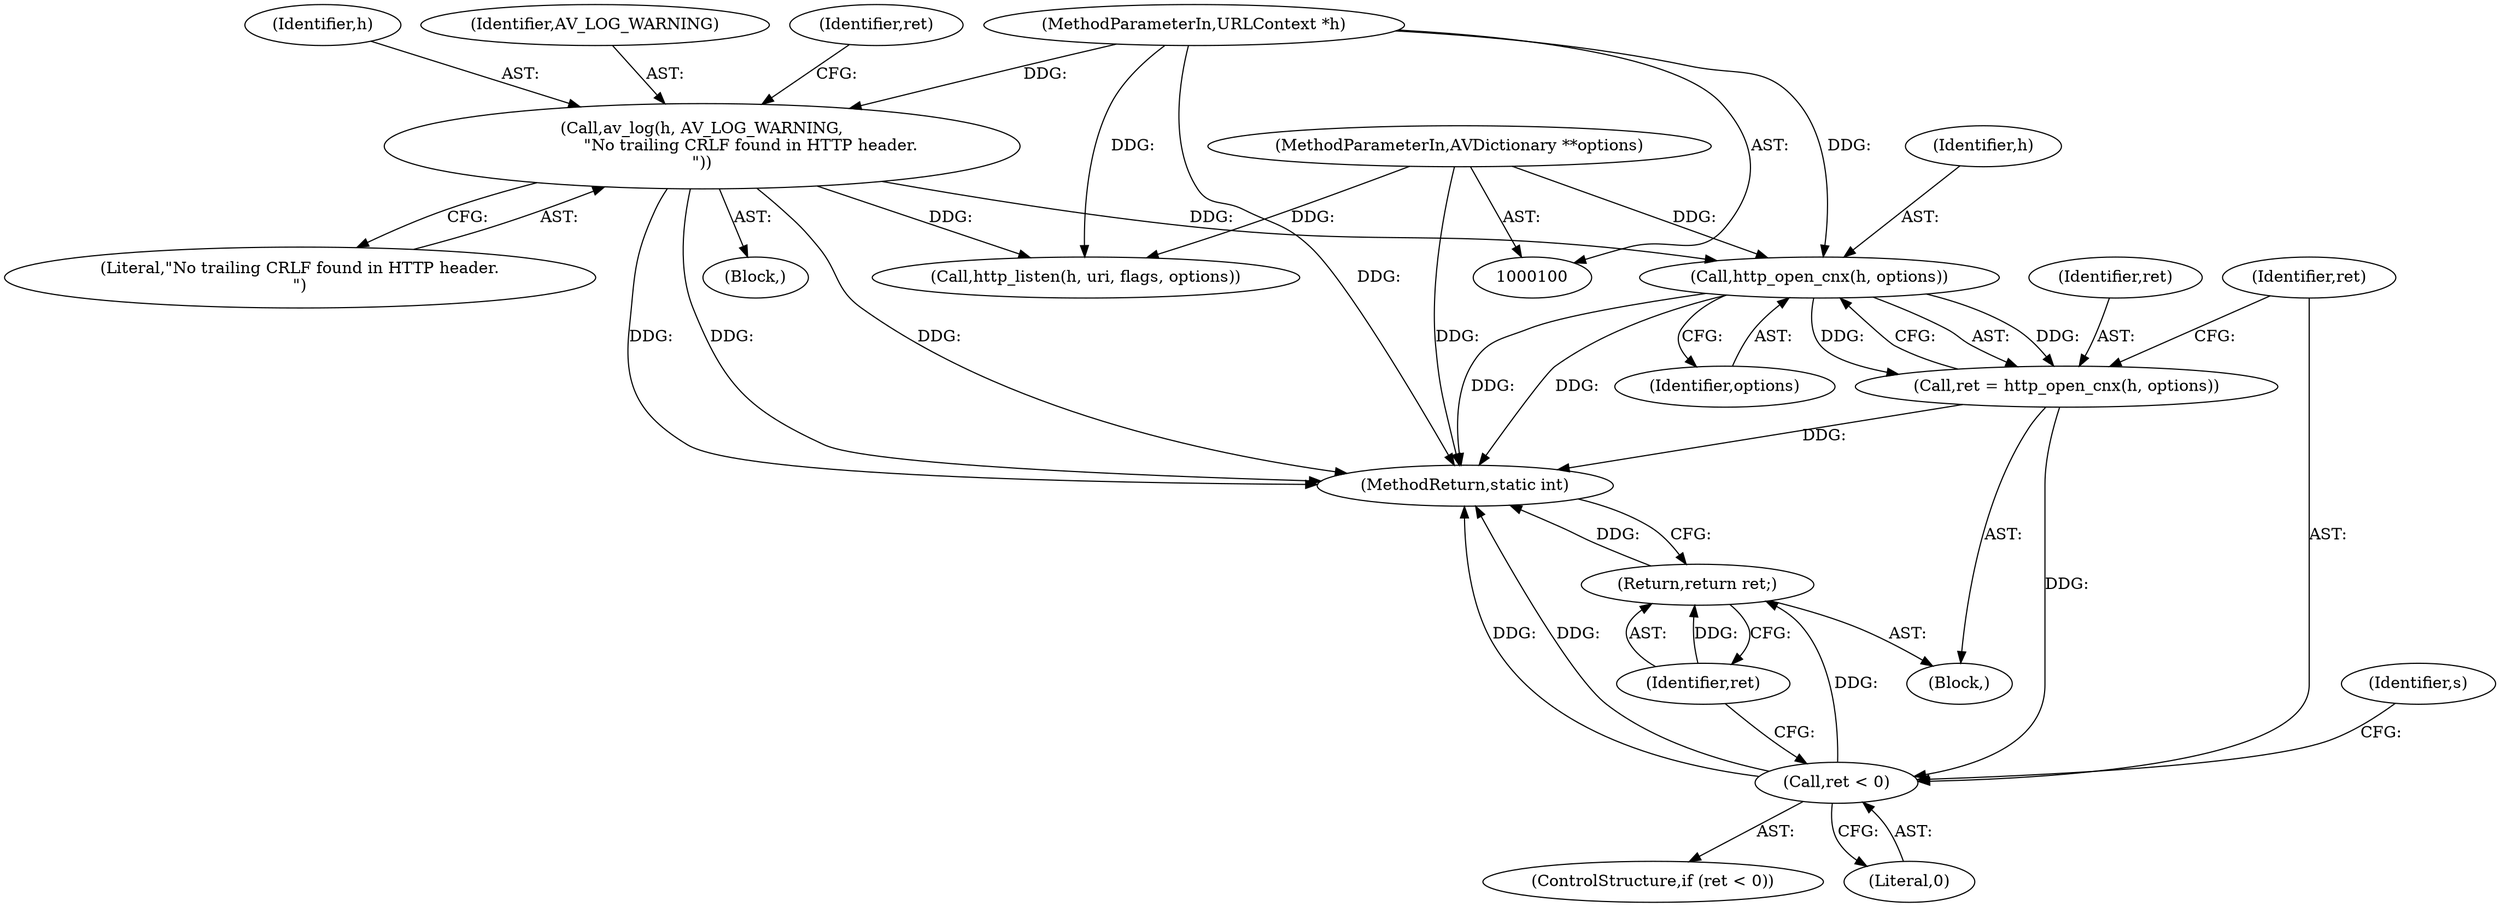 digraph "0_FFmpeg_2a05c8f813de6f2278827734bf8102291e7484aa_1@API" {
"1000244" [label="(Call,http_open_cnx(h, options))"];
"1000186" [label="(Call,av_log(h, AV_LOG_WARNING,\n                   \"No trailing CRLF found in HTTP header.\n\"))"];
"1000101" [label="(MethodParameterIn,URLContext *h)"];
"1000104" [label="(MethodParameterIn,AVDictionary **options)"];
"1000242" [label="(Call,ret = http_open_cnx(h, options))"];
"1000248" [label="(Call,ret < 0)"];
"1000256" [label="(Return,return ret;)"];
"1000186" [label="(Call,av_log(h, AV_LOG_WARNING,\n                   \"No trailing CRLF found in HTTP header.\n\"))"];
"1000249" [label="(Identifier,ret)"];
"1000105" [label="(Block,)"];
"1000191" [label="(Identifier,ret)"];
"1000247" [label="(ControlStructure,if (ret < 0))"];
"1000246" [label="(Identifier,options)"];
"1000244" [label="(Call,http_open_cnx(h, options))"];
"1000254" [label="(Identifier,s)"];
"1000248" [label="(Call,ret < 0)"];
"1000256" [label="(Return,return ret;)"];
"1000258" [label="(MethodReturn,static int)"];
"1000245" [label="(Identifier,h)"];
"1000243" [label="(Identifier,ret)"];
"1000185" [label="(Block,)"];
"1000257" [label="(Identifier,ret)"];
"1000189" [label="(Literal,\"No trailing CRLF found in HTTP header.\n\")"];
"1000104" [label="(MethodParameterIn,AVDictionary **options)"];
"1000250" [label="(Literal,0)"];
"1000101" [label="(MethodParameterIn,URLContext *h)"];
"1000242" [label="(Call,ret = http_open_cnx(h, options))"];
"1000187" [label="(Identifier,h)"];
"1000237" [label="(Call,http_listen(h, uri, flags, options))"];
"1000188" [label="(Identifier,AV_LOG_WARNING)"];
"1000244" -> "1000242"  [label="AST: "];
"1000244" -> "1000246"  [label="CFG: "];
"1000245" -> "1000244"  [label="AST: "];
"1000246" -> "1000244"  [label="AST: "];
"1000242" -> "1000244"  [label="CFG: "];
"1000244" -> "1000258"  [label="DDG: "];
"1000244" -> "1000258"  [label="DDG: "];
"1000244" -> "1000242"  [label="DDG: "];
"1000244" -> "1000242"  [label="DDG: "];
"1000186" -> "1000244"  [label="DDG: "];
"1000101" -> "1000244"  [label="DDG: "];
"1000104" -> "1000244"  [label="DDG: "];
"1000186" -> "1000185"  [label="AST: "];
"1000186" -> "1000189"  [label="CFG: "];
"1000187" -> "1000186"  [label="AST: "];
"1000188" -> "1000186"  [label="AST: "];
"1000189" -> "1000186"  [label="AST: "];
"1000191" -> "1000186"  [label="CFG: "];
"1000186" -> "1000258"  [label="DDG: "];
"1000186" -> "1000258"  [label="DDG: "];
"1000186" -> "1000258"  [label="DDG: "];
"1000101" -> "1000186"  [label="DDG: "];
"1000186" -> "1000237"  [label="DDG: "];
"1000101" -> "1000100"  [label="AST: "];
"1000101" -> "1000258"  [label="DDG: "];
"1000101" -> "1000237"  [label="DDG: "];
"1000104" -> "1000100"  [label="AST: "];
"1000104" -> "1000258"  [label="DDG: "];
"1000104" -> "1000237"  [label="DDG: "];
"1000242" -> "1000105"  [label="AST: "];
"1000243" -> "1000242"  [label="AST: "];
"1000249" -> "1000242"  [label="CFG: "];
"1000242" -> "1000258"  [label="DDG: "];
"1000242" -> "1000248"  [label="DDG: "];
"1000248" -> "1000247"  [label="AST: "];
"1000248" -> "1000250"  [label="CFG: "];
"1000249" -> "1000248"  [label="AST: "];
"1000250" -> "1000248"  [label="AST: "];
"1000254" -> "1000248"  [label="CFG: "];
"1000257" -> "1000248"  [label="CFG: "];
"1000248" -> "1000258"  [label="DDG: "];
"1000248" -> "1000258"  [label="DDG: "];
"1000248" -> "1000256"  [label="DDG: "];
"1000256" -> "1000105"  [label="AST: "];
"1000256" -> "1000257"  [label="CFG: "];
"1000257" -> "1000256"  [label="AST: "];
"1000258" -> "1000256"  [label="CFG: "];
"1000256" -> "1000258"  [label="DDG: "];
"1000257" -> "1000256"  [label="DDG: "];
}
